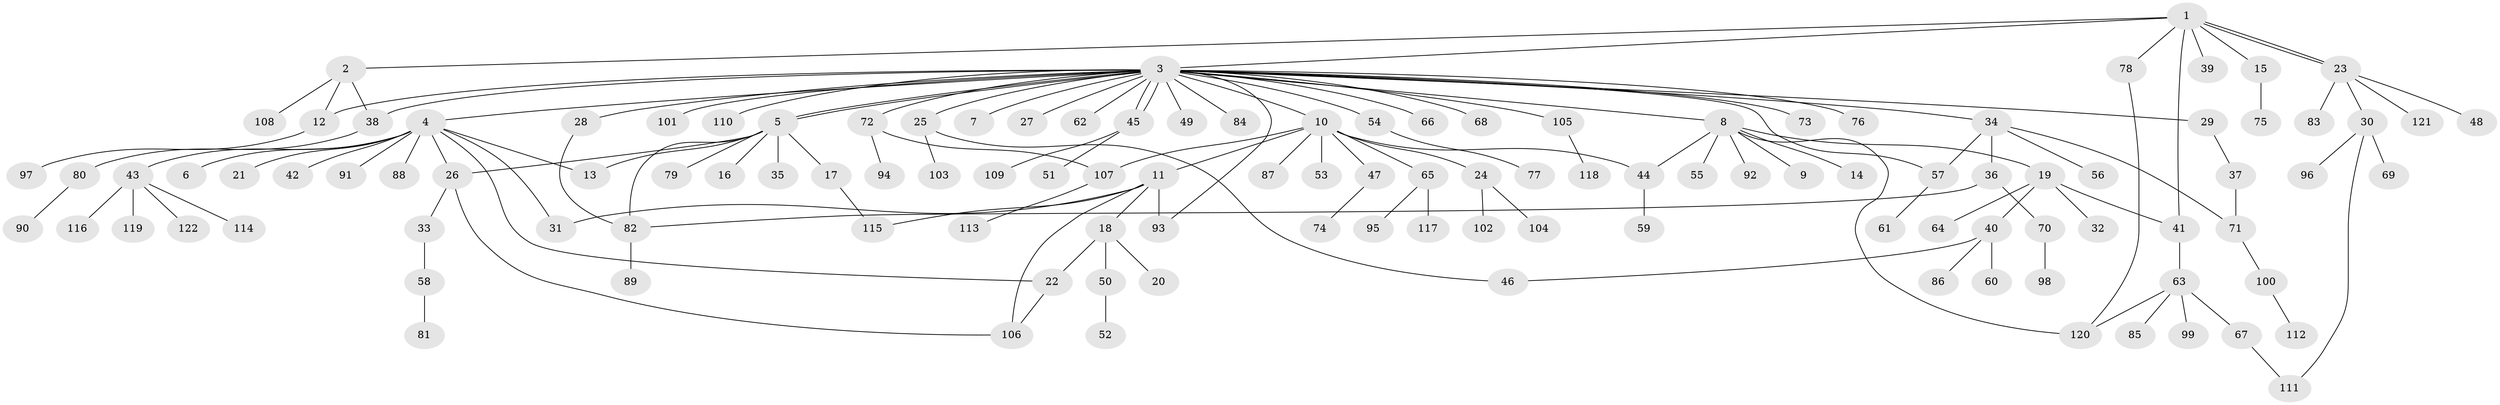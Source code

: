 // Generated by graph-tools (version 1.1) at 2025/01/03/09/25 03:01:47]
// undirected, 122 vertices, 145 edges
graph export_dot {
graph [start="1"]
  node [color=gray90,style=filled];
  1;
  2;
  3;
  4;
  5;
  6;
  7;
  8;
  9;
  10;
  11;
  12;
  13;
  14;
  15;
  16;
  17;
  18;
  19;
  20;
  21;
  22;
  23;
  24;
  25;
  26;
  27;
  28;
  29;
  30;
  31;
  32;
  33;
  34;
  35;
  36;
  37;
  38;
  39;
  40;
  41;
  42;
  43;
  44;
  45;
  46;
  47;
  48;
  49;
  50;
  51;
  52;
  53;
  54;
  55;
  56;
  57;
  58;
  59;
  60;
  61;
  62;
  63;
  64;
  65;
  66;
  67;
  68;
  69;
  70;
  71;
  72;
  73;
  74;
  75;
  76;
  77;
  78;
  79;
  80;
  81;
  82;
  83;
  84;
  85;
  86;
  87;
  88;
  89;
  90;
  91;
  92;
  93;
  94;
  95;
  96;
  97;
  98;
  99;
  100;
  101;
  102;
  103;
  104;
  105;
  106;
  107;
  108;
  109;
  110;
  111;
  112;
  113;
  114;
  115;
  116;
  117;
  118;
  119;
  120;
  121;
  122;
  1 -- 2;
  1 -- 3;
  1 -- 15;
  1 -- 23;
  1 -- 23;
  1 -- 39;
  1 -- 41;
  1 -- 78;
  2 -- 12;
  2 -- 38;
  2 -- 108;
  3 -- 4;
  3 -- 5;
  3 -- 5;
  3 -- 7;
  3 -- 8;
  3 -- 10;
  3 -- 12;
  3 -- 25;
  3 -- 27;
  3 -- 28;
  3 -- 29;
  3 -- 34;
  3 -- 38;
  3 -- 45;
  3 -- 45;
  3 -- 49;
  3 -- 54;
  3 -- 57;
  3 -- 62;
  3 -- 66;
  3 -- 68;
  3 -- 72;
  3 -- 73;
  3 -- 76;
  3 -- 84;
  3 -- 93;
  3 -- 101;
  3 -- 105;
  3 -- 110;
  4 -- 6;
  4 -- 13;
  4 -- 21;
  4 -- 22;
  4 -- 26;
  4 -- 31;
  4 -- 42;
  4 -- 43;
  4 -- 88;
  4 -- 91;
  5 -- 13;
  5 -- 16;
  5 -- 17;
  5 -- 26;
  5 -- 35;
  5 -- 79;
  5 -- 82;
  8 -- 9;
  8 -- 14;
  8 -- 19;
  8 -- 44;
  8 -- 55;
  8 -- 92;
  8 -- 120;
  10 -- 11;
  10 -- 24;
  10 -- 44;
  10 -- 47;
  10 -- 53;
  10 -- 65;
  10 -- 87;
  10 -- 107;
  11 -- 18;
  11 -- 31;
  11 -- 93;
  11 -- 106;
  11 -- 115;
  12 -- 97;
  15 -- 75;
  17 -- 115;
  18 -- 20;
  18 -- 22;
  18 -- 50;
  19 -- 32;
  19 -- 40;
  19 -- 41;
  19 -- 64;
  22 -- 106;
  23 -- 30;
  23 -- 48;
  23 -- 83;
  23 -- 121;
  24 -- 102;
  24 -- 104;
  25 -- 46;
  25 -- 103;
  26 -- 33;
  26 -- 106;
  28 -- 82;
  29 -- 37;
  30 -- 69;
  30 -- 96;
  30 -- 111;
  33 -- 58;
  34 -- 36;
  34 -- 56;
  34 -- 57;
  34 -- 71;
  36 -- 70;
  36 -- 82;
  37 -- 71;
  38 -- 80;
  40 -- 46;
  40 -- 60;
  40 -- 86;
  41 -- 63;
  43 -- 114;
  43 -- 116;
  43 -- 119;
  43 -- 122;
  44 -- 59;
  45 -- 51;
  45 -- 109;
  47 -- 74;
  50 -- 52;
  54 -- 77;
  57 -- 61;
  58 -- 81;
  63 -- 67;
  63 -- 85;
  63 -- 99;
  63 -- 120;
  65 -- 95;
  65 -- 117;
  67 -- 111;
  70 -- 98;
  71 -- 100;
  72 -- 94;
  72 -- 107;
  78 -- 120;
  80 -- 90;
  82 -- 89;
  100 -- 112;
  105 -- 118;
  107 -- 113;
}
